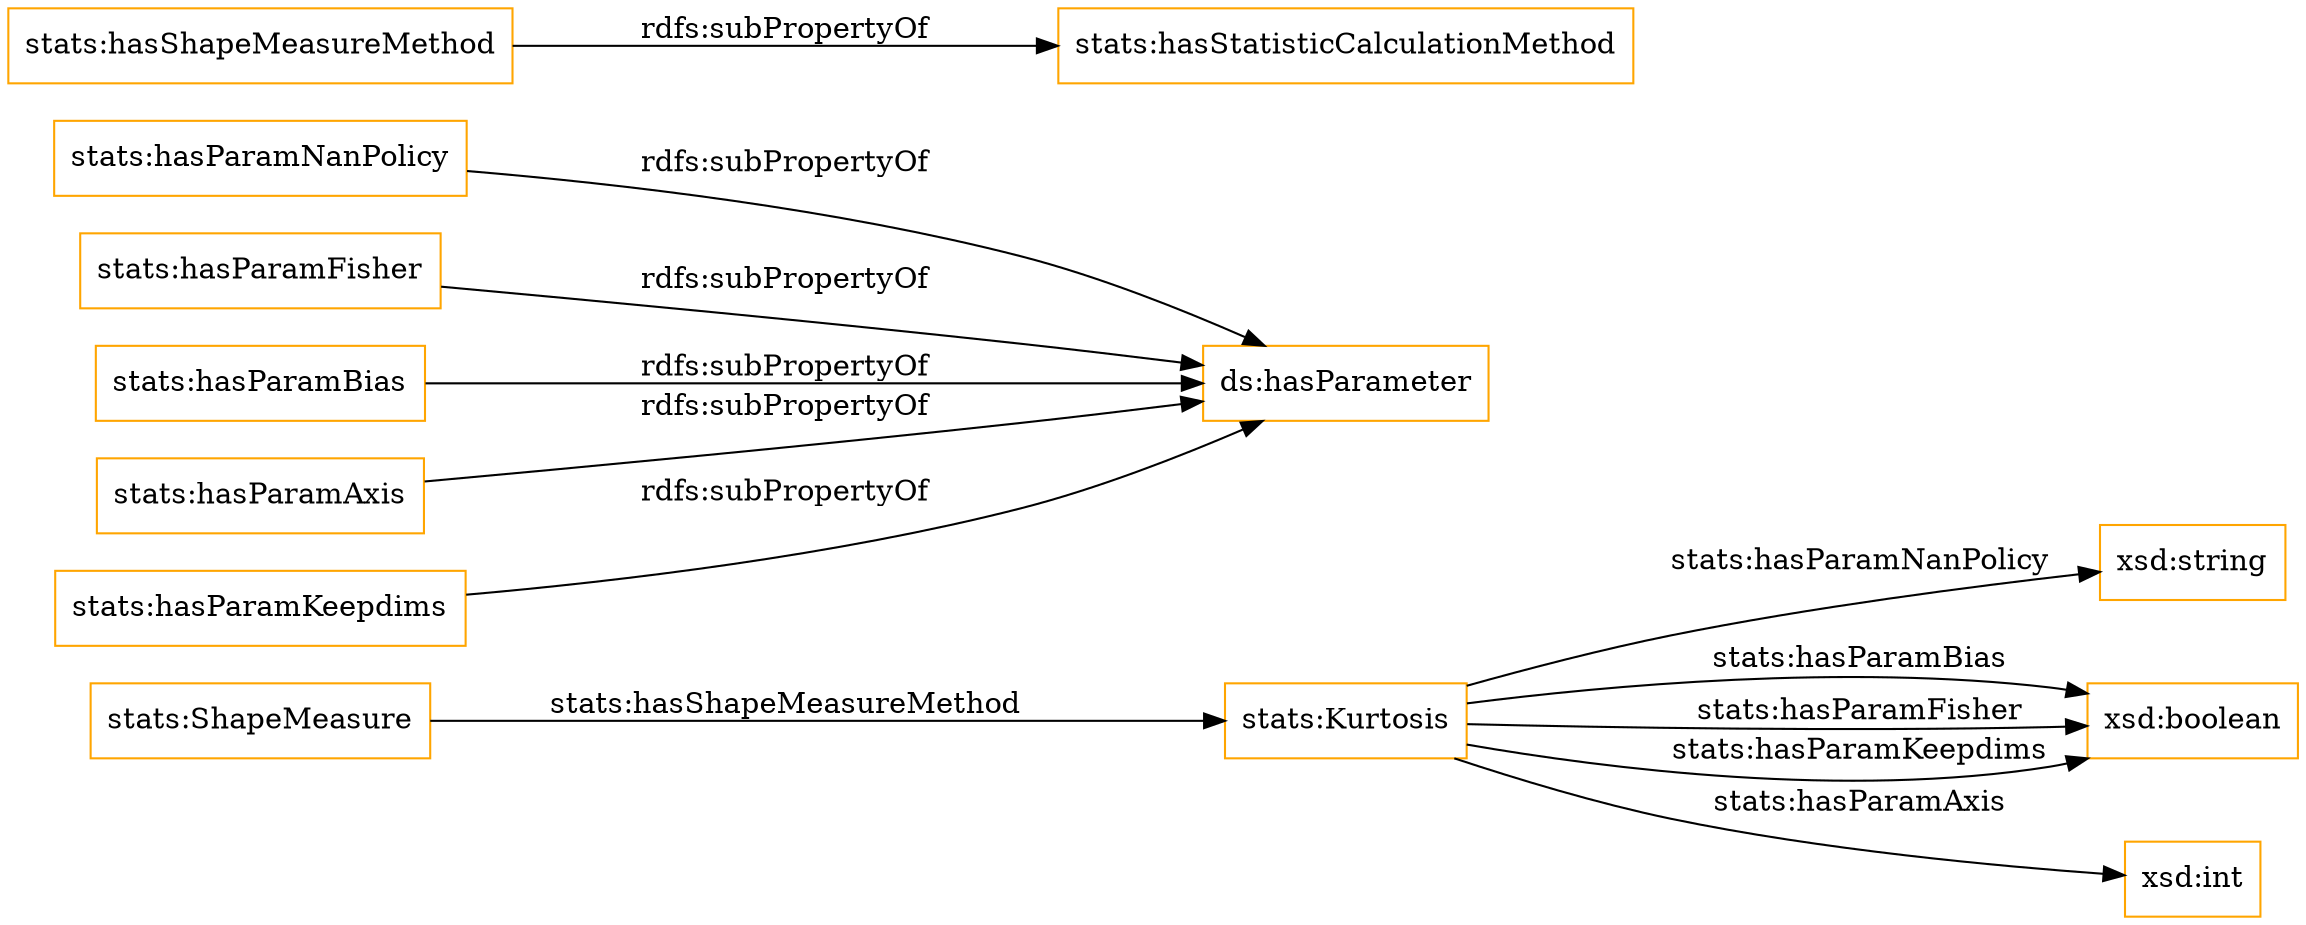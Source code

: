 digraph ar2dtool_diagram { 
rankdir=LR;
size="1501"
node [shape = rectangle, color="orange"]; "stats:Kurtosis" "stats:ShapeMeasure" ; /*classes style*/
	"stats:hasParamNanPolicy" -> "ds:hasParameter" [ label = "rdfs:subPropertyOf" ];
	"stats:hasParamFisher" -> "ds:hasParameter" [ label = "rdfs:subPropertyOf" ];
	"stats:hasParamBias" -> "ds:hasParameter" [ label = "rdfs:subPropertyOf" ];
	"stats:hasParamAxis" -> "ds:hasParameter" [ label = "rdfs:subPropertyOf" ];
	"stats:hasShapeMeasureMethod" -> "stats:hasStatisticCalculationMethod" [ label = "rdfs:subPropertyOf" ];
	"stats:hasParamKeepdims" -> "ds:hasParameter" [ label = "rdfs:subPropertyOf" ];
	"stats:Kurtosis" -> "xsd:string" [ label = "stats:hasParamNanPolicy" ];
	"stats:Kurtosis" -> "xsd:boolean" [ label = "stats:hasParamBias" ];
	"stats:ShapeMeasure" -> "stats:Kurtosis" [ label = "stats:hasShapeMeasureMethod" ];
	"stats:Kurtosis" -> "xsd:boolean" [ label = "stats:hasParamFisher" ];
	"stats:Kurtosis" -> "xsd:boolean" [ label = "stats:hasParamKeepdims" ];
	"stats:Kurtosis" -> "xsd:int" [ label = "stats:hasParamAxis" ];

}
